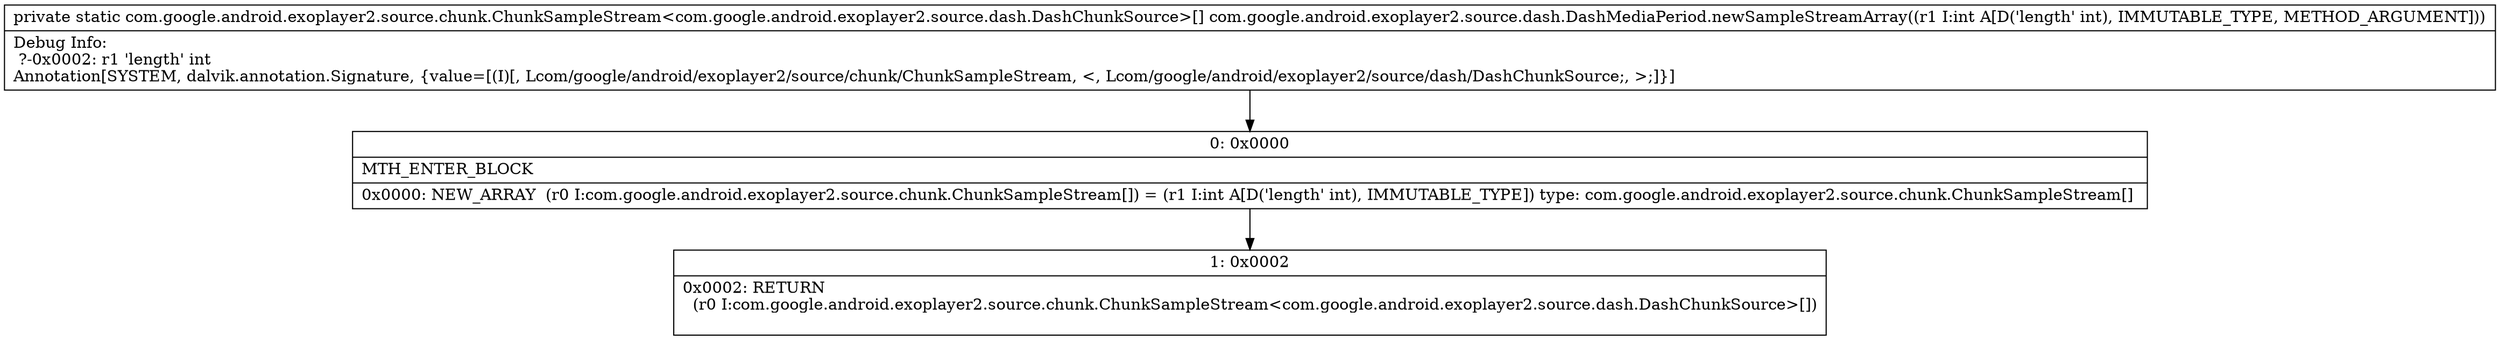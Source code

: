 digraph "CFG forcom.google.android.exoplayer2.source.dash.DashMediaPeriod.newSampleStreamArray(I)[Lcom\/google\/android\/exoplayer2\/source\/chunk\/ChunkSampleStream;" {
Node_0 [shape=record,label="{0\:\ 0x0000|MTH_ENTER_BLOCK\l|0x0000: NEW_ARRAY  (r0 I:com.google.android.exoplayer2.source.chunk.ChunkSampleStream[]) = (r1 I:int A[D('length' int), IMMUTABLE_TYPE]) type: com.google.android.exoplayer2.source.chunk.ChunkSampleStream[] \l}"];
Node_1 [shape=record,label="{1\:\ 0x0002|0x0002: RETURN  \l  (r0 I:com.google.android.exoplayer2.source.chunk.ChunkSampleStream\<com.google.android.exoplayer2.source.dash.DashChunkSource\>[])\l \l}"];
MethodNode[shape=record,label="{private static com.google.android.exoplayer2.source.chunk.ChunkSampleStream\<com.google.android.exoplayer2.source.dash.DashChunkSource\>[] com.google.android.exoplayer2.source.dash.DashMediaPeriod.newSampleStreamArray((r1 I:int A[D('length' int), IMMUTABLE_TYPE, METHOD_ARGUMENT]))  | Debug Info:\l  ?\-0x0002: r1 'length' int\lAnnotation[SYSTEM, dalvik.annotation.Signature, \{value=[(I)[, Lcom\/google\/android\/exoplayer2\/source\/chunk\/ChunkSampleStream, \<, Lcom\/google\/android\/exoplayer2\/source\/dash\/DashChunkSource;, \>;]\}]\l}"];
MethodNode -> Node_0;
Node_0 -> Node_1;
}

